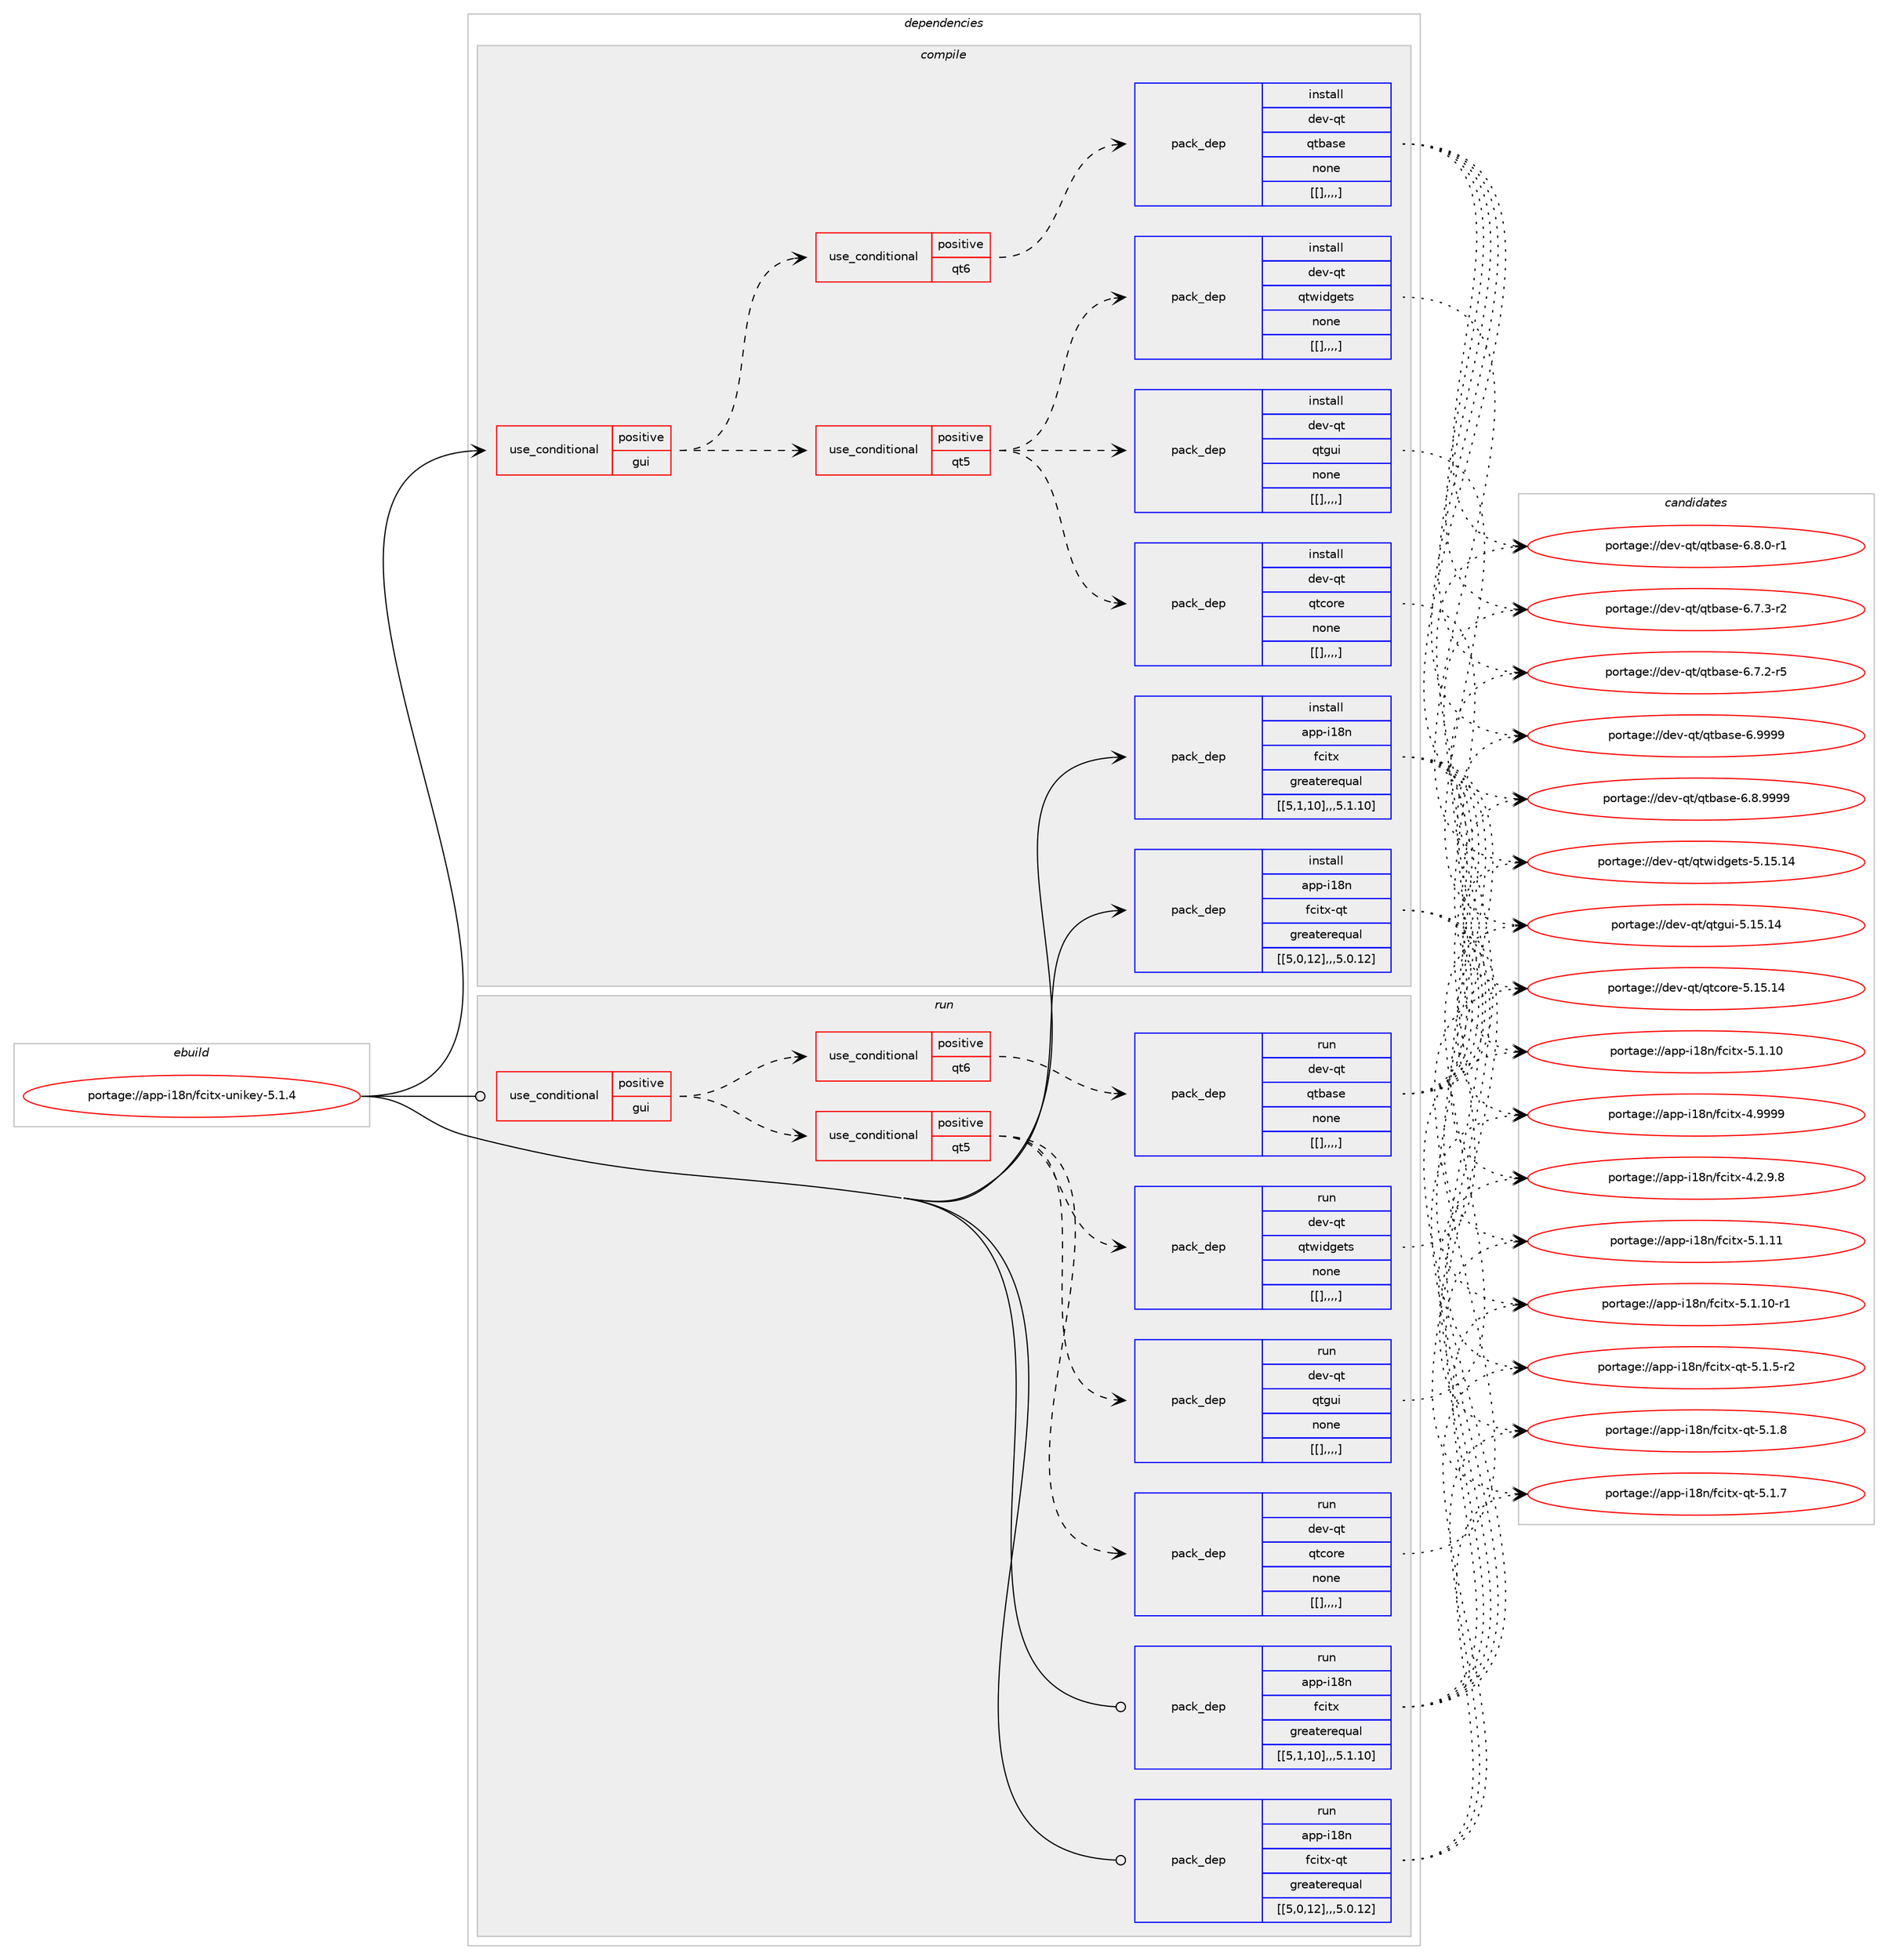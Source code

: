 digraph prolog {

# *************
# Graph options
# *************

newrank=true;
concentrate=true;
compound=true;
graph [rankdir=LR,fontname=Helvetica,fontsize=10,ranksep=1.5];#, ranksep=2.5, nodesep=0.2];
edge  [arrowhead=vee];
node  [fontname=Helvetica,fontsize=10];

# **********
# The ebuild
# **********

subgraph cluster_leftcol {
color=gray;
label=<<i>ebuild</i>>;
id [label="portage://app-i18n/fcitx-unikey-5.1.4", color=red, width=4, href="../app-i18n/fcitx-unikey-5.1.4.svg"];
}

# ****************
# The dependencies
# ****************

subgraph cluster_midcol {
color=gray;
label=<<i>dependencies</i>>;
subgraph cluster_compile {
fillcolor="#eeeeee";
style=filled;
label=<<i>compile</i>>;
subgraph cond11972 {
dependency39664 [label=<<TABLE BORDER="0" CELLBORDER="1" CELLSPACING="0" CELLPADDING="4"><TR><TD ROWSPAN="3" CELLPADDING="10">use_conditional</TD></TR><TR><TD>positive</TD></TR><TR><TD>gui</TD></TR></TABLE>>, shape=none, color=red];
subgraph cond11974 {
dependency39719 [label=<<TABLE BORDER="0" CELLBORDER="1" CELLSPACING="0" CELLPADDING="4"><TR><TD ROWSPAN="3" CELLPADDING="10">use_conditional</TD></TR><TR><TD>positive</TD></TR><TR><TD>qt5</TD></TR></TABLE>>, shape=none, color=red];
subgraph pack27329 {
dependency39774 [label=<<TABLE BORDER="0" CELLBORDER="1" CELLSPACING="0" CELLPADDING="4" WIDTH="220"><TR><TD ROWSPAN="6" CELLPADDING="30">pack_dep</TD></TR><TR><TD WIDTH="110">install</TD></TR><TR><TD>dev-qt</TD></TR><TR><TD>qtcore</TD></TR><TR><TD>none</TD></TR><TR><TD>[[],,,,]</TD></TR></TABLE>>, shape=none, color=blue];
}
dependency39719:e -> dependency39774:w [weight=20,style="dashed",arrowhead="vee"];
subgraph pack27391 {
dependency39812 [label=<<TABLE BORDER="0" CELLBORDER="1" CELLSPACING="0" CELLPADDING="4" WIDTH="220"><TR><TD ROWSPAN="6" CELLPADDING="30">pack_dep</TD></TR><TR><TD WIDTH="110">install</TD></TR><TR><TD>dev-qt</TD></TR><TR><TD>qtgui</TD></TR><TR><TD>none</TD></TR><TR><TD>[[],,,,]</TD></TR></TABLE>>, shape=none, color=blue];
}
dependency39719:e -> dependency39812:w [weight=20,style="dashed",arrowhead="vee"];
subgraph pack27404 {
dependency39830 [label=<<TABLE BORDER="0" CELLBORDER="1" CELLSPACING="0" CELLPADDING="4" WIDTH="220"><TR><TD ROWSPAN="6" CELLPADDING="30">pack_dep</TD></TR><TR><TD WIDTH="110">install</TD></TR><TR><TD>dev-qt</TD></TR><TR><TD>qtwidgets</TD></TR><TR><TD>none</TD></TR><TR><TD>[[],,,,]</TD></TR></TABLE>>, shape=none, color=blue];
}
dependency39719:e -> dependency39830:w [weight=20,style="dashed",arrowhead="vee"];
}
dependency39664:e -> dependency39719:w [weight=20,style="dashed",arrowhead="vee"];
subgraph cond12022 {
dependency39853 [label=<<TABLE BORDER="0" CELLBORDER="1" CELLSPACING="0" CELLPADDING="4"><TR><TD ROWSPAN="3" CELLPADDING="10">use_conditional</TD></TR><TR><TD>positive</TD></TR><TR><TD>qt6</TD></TR></TABLE>>, shape=none, color=red];
subgraph pack27427 {
dependency39874 [label=<<TABLE BORDER="0" CELLBORDER="1" CELLSPACING="0" CELLPADDING="4" WIDTH="220"><TR><TD ROWSPAN="6" CELLPADDING="30">pack_dep</TD></TR><TR><TD WIDTH="110">install</TD></TR><TR><TD>dev-qt</TD></TR><TR><TD>qtbase</TD></TR><TR><TD>none</TD></TR><TR><TD>[[],,,,]</TD></TR></TABLE>>, shape=none, color=blue];
}
dependency39853:e -> dependency39874:w [weight=20,style="dashed",arrowhead="vee"];
}
dependency39664:e -> dependency39853:w [weight=20,style="dashed",arrowhead="vee"];
}
id:e -> dependency39664:w [weight=20,style="solid",arrowhead="vee"];
subgraph pack27455 {
dependency39932 [label=<<TABLE BORDER="0" CELLBORDER="1" CELLSPACING="0" CELLPADDING="4" WIDTH="220"><TR><TD ROWSPAN="6" CELLPADDING="30">pack_dep</TD></TR><TR><TD WIDTH="110">install</TD></TR><TR><TD>app-i18n</TD></TR><TR><TD>fcitx</TD></TR><TR><TD>greaterequal</TD></TR><TR><TD>[[5,1,10],,,5.1.10]</TD></TR></TABLE>>, shape=none, color=blue];
}
id:e -> dependency39932:w [weight=20,style="solid",arrowhead="vee"];
subgraph pack27483 {
dependency39953 [label=<<TABLE BORDER="0" CELLBORDER="1" CELLSPACING="0" CELLPADDING="4" WIDTH="220"><TR><TD ROWSPAN="6" CELLPADDING="30">pack_dep</TD></TR><TR><TD WIDTH="110">install</TD></TR><TR><TD>app-i18n</TD></TR><TR><TD>fcitx-qt</TD></TR><TR><TD>greaterequal</TD></TR><TR><TD>[[5,0,12],,,5.0.12]</TD></TR></TABLE>>, shape=none, color=blue];
}
id:e -> dependency39953:w [weight=20,style="solid",arrowhead="vee"];
}
subgraph cluster_compileandrun {
fillcolor="#eeeeee";
style=filled;
label=<<i>compile and run</i>>;
}
subgraph cluster_run {
fillcolor="#eeeeee";
style=filled;
label=<<i>run</i>>;
subgraph cond12063 {
dependency40027 [label=<<TABLE BORDER="0" CELLBORDER="1" CELLSPACING="0" CELLPADDING="4"><TR><TD ROWSPAN="3" CELLPADDING="10">use_conditional</TD></TR><TR><TD>positive</TD></TR><TR><TD>gui</TD></TR></TABLE>>, shape=none, color=red];
subgraph cond12087 {
dependency40061 [label=<<TABLE BORDER="0" CELLBORDER="1" CELLSPACING="0" CELLPADDING="4"><TR><TD ROWSPAN="3" CELLPADDING="10">use_conditional</TD></TR><TR><TD>positive</TD></TR><TR><TD>qt5</TD></TR></TABLE>>, shape=none, color=red];
subgraph pack27567 {
dependency40063 [label=<<TABLE BORDER="0" CELLBORDER="1" CELLSPACING="0" CELLPADDING="4" WIDTH="220"><TR><TD ROWSPAN="6" CELLPADDING="30">pack_dep</TD></TR><TR><TD WIDTH="110">run</TD></TR><TR><TD>dev-qt</TD></TR><TR><TD>qtcore</TD></TR><TR><TD>none</TD></TR><TR><TD>[[],,,,]</TD></TR></TABLE>>, shape=none, color=blue];
}
dependency40061:e -> dependency40063:w [weight=20,style="dashed",arrowhead="vee"];
subgraph pack27581 {
dependency40086 [label=<<TABLE BORDER="0" CELLBORDER="1" CELLSPACING="0" CELLPADDING="4" WIDTH="220"><TR><TD ROWSPAN="6" CELLPADDING="30">pack_dep</TD></TR><TR><TD WIDTH="110">run</TD></TR><TR><TD>dev-qt</TD></TR><TR><TD>qtgui</TD></TR><TR><TD>none</TD></TR><TR><TD>[[],,,,]</TD></TR></TABLE>>, shape=none, color=blue];
}
dependency40061:e -> dependency40086:w [weight=20,style="dashed",arrowhead="vee"];
subgraph pack27585 {
dependency40090 [label=<<TABLE BORDER="0" CELLBORDER="1" CELLSPACING="0" CELLPADDING="4" WIDTH="220"><TR><TD ROWSPAN="6" CELLPADDING="30">pack_dep</TD></TR><TR><TD WIDTH="110">run</TD></TR><TR><TD>dev-qt</TD></TR><TR><TD>qtwidgets</TD></TR><TR><TD>none</TD></TR><TR><TD>[[],,,,]</TD></TR></TABLE>>, shape=none, color=blue];
}
dependency40061:e -> dependency40090:w [weight=20,style="dashed",arrowhead="vee"];
}
dependency40027:e -> dependency40061:w [weight=20,style="dashed",arrowhead="vee"];
subgraph cond12137 {
dependency40227 [label=<<TABLE BORDER="0" CELLBORDER="1" CELLSPACING="0" CELLPADDING="4"><TR><TD ROWSPAN="3" CELLPADDING="10">use_conditional</TD></TR><TR><TD>positive</TD></TR><TR><TD>qt6</TD></TR></TABLE>>, shape=none, color=red];
subgraph pack27672 {
dependency40229 [label=<<TABLE BORDER="0" CELLBORDER="1" CELLSPACING="0" CELLPADDING="4" WIDTH="220"><TR><TD ROWSPAN="6" CELLPADDING="30">pack_dep</TD></TR><TR><TD WIDTH="110">run</TD></TR><TR><TD>dev-qt</TD></TR><TR><TD>qtbase</TD></TR><TR><TD>none</TD></TR><TR><TD>[[],,,,]</TD></TR></TABLE>>, shape=none, color=blue];
}
dependency40227:e -> dependency40229:w [weight=20,style="dashed",arrowhead="vee"];
}
dependency40027:e -> dependency40227:w [weight=20,style="dashed",arrowhead="vee"];
}
id:e -> dependency40027:w [weight=20,style="solid",arrowhead="odot"];
subgraph pack27677 {
dependency40233 [label=<<TABLE BORDER="0" CELLBORDER="1" CELLSPACING="0" CELLPADDING="4" WIDTH="220"><TR><TD ROWSPAN="6" CELLPADDING="30">pack_dep</TD></TR><TR><TD WIDTH="110">run</TD></TR><TR><TD>app-i18n</TD></TR><TR><TD>fcitx</TD></TR><TR><TD>greaterequal</TD></TR><TR><TD>[[5,1,10],,,5.1.10]</TD></TR></TABLE>>, shape=none, color=blue];
}
id:e -> dependency40233:w [weight=20,style="solid",arrowhead="odot"];
subgraph pack27681 {
dependency40264 [label=<<TABLE BORDER="0" CELLBORDER="1" CELLSPACING="0" CELLPADDING="4" WIDTH="220"><TR><TD ROWSPAN="6" CELLPADDING="30">pack_dep</TD></TR><TR><TD WIDTH="110">run</TD></TR><TR><TD>app-i18n</TD></TR><TR><TD>fcitx-qt</TD></TR><TR><TD>greaterequal</TD></TR><TR><TD>[[5,0,12],,,5.0.12]</TD></TR></TABLE>>, shape=none, color=blue];
}
id:e -> dependency40264:w [weight=20,style="solid",arrowhead="odot"];
}
}

# **************
# The candidates
# **************

subgraph cluster_choices {
rank=same;
color=gray;
label=<<i>candidates</i>>;

subgraph choice24121 {
color=black;
nodesep=1;
choice1001011184511311647113116991111141014553464953464952 [label="portage://dev-qt/qtcore-5.15.14", color=red, width=4,href="../dev-qt/qtcore-5.15.14.svg"];
dependency39774:e -> choice1001011184511311647113116991111141014553464953464952:w [style=dotted,weight="100"];
}
subgraph choice24153 {
color=black;
nodesep=1;
choice10010111845113116471131161031171054553464953464952 [label="portage://dev-qt/qtgui-5.15.14", color=red, width=4,href="../dev-qt/qtgui-5.15.14.svg"];
dependency39812:e -> choice10010111845113116471131161031171054553464953464952:w [style=dotted,weight="100"];
}
subgraph choice24157 {
color=black;
nodesep=1;
choice10010111845113116471131161191051001031011161154553464953464952 [label="portage://dev-qt/qtwidgets-5.15.14", color=red, width=4,href="../dev-qt/qtwidgets-5.15.14.svg"];
dependency39830:e -> choice10010111845113116471131161191051001031011161154553464953464952:w [style=dotted,weight="100"];
}
subgraph choice24174 {
color=black;
nodesep=1;
choice1001011184511311647113116989711510145544657575757 [label="portage://dev-qt/qtbase-6.9999", color=red, width=4,href="../dev-qt/qtbase-6.9999.svg"];
choice10010111845113116471131169897115101455446564657575757 [label="portage://dev-qt/qtbase-6.8.9999", color=red, width=4,href="../dev-qt/qtbase-6.8.9999.svg"];
choice100101118451131164711311698971151014554465646484511449 [label="portage://dev-qt/qtbase-6.8.0-r1", color=red, width=4,href="../dev-qt/qtbase-6.8.0-r1.svg"];
choice100101118451131164711311698971151014554465546514511450 [label="portage://dev-qt/qtbase-6.7.3-r2", color=red, width=4,href="../dev-qt/qtbase-6.7.3-r2.svg"];
choice100101118451131164711311698971151014554465546504511453 [label="portage://dev-qt/qtbase-6.7.2-r5", color=red, width=4,href="../dev-qt/qtbase-6.7.2-r5.svg"];
dependency39874:e -> choice1001011184511311647113116989711510145544657575757:w [style=dotted,weight="100"];
dependency39874:e -> choice10010111845113116471131169897115101455446564657575757:w [style=dotted,weight="100"];
dependency39874:e -> choice100101118451131164711311698971151014554465646484511449:w [style=dotted,weight="100"];
dependency39874:e -> choice100101118451131164711311698971151014554465546514511450:w [style=dotted,weight="100"];
dependency39874:e -> choice100101118451131164711311698971151014554465546504511453:w [style=dotted,weight="100"];
}
subgraph choice24178 {
color=black;
nodesep=1;
choice97112112451054956110471029910511612045534649464949 [label="portage://app-i18n/fcitx-5.1.11", color=red, width=4,href="../app-i18n/fcitx-5.1.11.svg"];
choice971121124510549561104710299105116120455346494649484511449 [label="portage://app-i18n/fcitx-5.1.10-r1", color=red, width=4,href="../app-i18n/fcitx-5.1.10-r1.svg"];
choice97112112451054956110471029910511612045534649464948 [label="portage://app-i18n/fcitx-5.1.10", color=red, width=4,href="../app-i18n/fcitx-5.1.10.svg"];
choice97112112451054956110471029910511612045524657575757 [label="portage://app-i18n/fcitx-4.9999", color=red, width=4,href="../app-i18n/fcitx-4.9999.svg"];
choice9711211245105495611047102991051161204552465046574656 [label="portage://app-i18n/fcitx-4.2.9.8", color=red, width=4,href="../app-i18n/fcitx-4.2.9.8.svg"];
dependency39932:e -> choice97112112451054956110471029910511612045534649464949:w [style=dotted,weight="100"];
dependency39932:e -> choice971121124510549561104710299105116120455346494649484511449:w [style=dotted,weight="100"];
dependency39932:e -> choice97112112451054956110471029910511612045534649464948:w [style=dotted,weight="100"];
dependency39932:e -> choice97112112451054956110471029910511612045524657575757:w [style=dotted,weight="100"];
dependency39932:e -> choice9711211245105495611047102991051161204552465046574656:w [style=dotted,weight="100"];
}
subgraph choice24181 {
color=black;
nodesep=1;
choice97112112451054956110471029910511612045113116455346494656 [label="portage://app-i18n/fcitx-qt-5.1.8", color=red, width=4,href="../app-i18n/fcitx-qt-5.1.8.svg"];
choice97112112451054956110471029910511612045113116455346494655 [label="portage://app-i18n/fcitx-qt-5.1.7", color=red, width=4,href="../app-i18n/fcitx-qt-5.1.7.svg"];
choice971121124510549561104710299105116120451131164553464946534511450 [label="portage://app-i18n/fcitx-qt-5.1.5-r2", color=red, width=4,href="../app-i18n/fcitx-qt-5.1.5-r2.svg"];
dependency39953:e -> choice97112112451054956110471029910511612045113116455346494656:w [style=dotted,weight="100"];
dependency39953:e -> choice97112112451054956110471029910511612045113116455346494655:w [style=dotted,weight="100"];
dependency39953:e -> choice971121124510549561104710299105116120451131164553464946534511450:w [style=dotted,weight="100"];
}
subgraph choice24184 {
color=black;
nodesep=1;
choice1001011184511311647113116991111141014553464953464952 [label="portage://dev-qt/qtcore-5.15.14", color=red, width=4,href="../dev-qt/qtcore-5.15.14.svg"];
dependency40063:e -> choice1001011184511311647113116991111141014553464953464952:w [style=dotted,weight="100"];
}
subgraph choice24192 {
color=black;
nodesep=1;
choice10010111845113116471131161031171054553464953464952 [label="portage://dev-qt/qtgui-5.15.14", color=red, width=4,href="../dev-qt/qtgui-5.15.14.svg"];
dependency40086:e -> choice10010111845113116471131161031171054553464953464952:w [style=dotted,weight="100"];
}
subgraph choice24207 {
color=black;
nodesep=1;
choice10010111845113116471131161191051001031011161154553464953464952 [label="portage://dev-qt/qtwidgets-5.15.14", color=red, width=4,href="../dev-qt/qtwidgets-5.15.14.svg"];
dependency40090:e -> choice10010111845113116471131161191051001031011161154553464953464952:w [style=dotted,weight="100"];
}
subgraph choice24232 {
color=black;
nodesep=1;
choice1001011184511311647113116989711510145544657575757 [label="portage://dev-qt/qtbase-6.9999", color=red, width=4,href="../dev-qt/qtbase-6.9999.svg"];
choice10010111845113116471131169897115101455446564657575757 [label="portage://dev-qt/qtbase-6.8.9999", color=red, width=4,href="../dev-qt/qtbase-6.8.9999.svg"];
choice100101118451131164711311698971151014554465646484511449 [label="portage://dev-qt/qtbase-6.8.0-r1", color=red, width=4,href="../dev-qt/qtbase-6.8.0-r1.svg"];
choice100101118451131164711311698971151014554465546514511450 [label="portage://dev-qt/qtbase-6.7.3-r2", color=red, width=4,href="../dev-qt/qtbase-6.7.3-r2.svg"];
choice100101118451131164711311698971151014554465546504511453 [label="portage://dev-qt/qtbase-6.7.2-r5", color=red, width=4,href="../dev-qt/qtbase-6.7.2-r5.svg"];
dependency40229:e -> choice1001011184511311647113116989711510145544657575757:w [style=dotted,weight="100"];
dependency40229:e -> choice10010111845113116471131169897115101455446564657575757:w [style=dotted,weight="100"];
dependency40229:e -> choice100101118451131164711311698971151014554465646484511449:w [style=dotted,weight="100"];
dependency40229:e -> choice100101118451131164711311698971151014554465546514511450:w [style=dotted,weight="100"];
dependency40229:e -> choice100101118451131164711311698971151014554465546504511453:w [style=dotted,weight="100"];
}
subgraph choice24237 {
color=black;
nodesep=1;
choice97112112451054956110471029910511612045534649464949 [label="portage://app-i18n/fcitx-5.1.11", color=red, width=4,href="../app-i18n/fcitx-5.1.11.svg"];
choice971121124510549561104710299105116120455346494649484511449 [label="portage://app-i18n/fcitx-5.1.10-r1", color=red, width=4,href="../app-i18n/fcitx-5.1.10-r1.svg"];
choice97112112451054956110471029910511612045534649464948 [label="portage://app-i18n/fcitx-5.1.10", color=red, width=4,href="../app-i18n/fcitx-5.1.10.svg"];
choice97112112451054956110471029910511612045524657575757 [label="portage://app-i18n/fcitx-4.9999", color=red, width=4,href="../app-i18n/fcitx-4.9999.svg"];
choice9711211245105495611047102991051161204552465046574656 [label="portage://app-i18n/fcitx-4.2.9.8", color=red, width=4,href="../app-i18n/fcitx-4.2.9.8.svg"];
dependency40233:e -> choice97112112451054956110471029910511612045534649464949:w [style=dotted,weight="100"];
dependency40233:e -> choice971121124510549561104710299105116120455346494649484511449:w [style=dotted,weight="100"];
dependency40233:e -> choice97112112451054956110471029910511612045534649464948:w [style=dotted,weight="100"];
dependency40233:e -> choice97112112451054956110471029910511612045524657575757:w [style=dotted,weight="100"];
dependency40233:e -> choice9711211245105495611047102991051161204552465046574656:w [style=dotted,weight="100"];
}
subgraph choice24276 {
color=black;
nodesep=1;
choice97112112451054956110471029910511612045113116455346494656 [label="portage://app-i18n/fcitx-qt-5.1.8", color=red, width=4,href="../app-i18n/fcitx-qt-5.1.8.svg"];
choice97112112451054956110471029910511612045113116455346494655 [label="portage://app-i18n/fcitx-qt-5.1.7", color=red, width=4,href="../app-i18n/fcitx-qt-5.1.7.svg"];
choice971121124510549561104710299105116120451131164553464946534511450 [label="portage://app-i18n/fcitx-qt-5.1.5-r2", color=red, width=4,href="../app-i18n/fcitx-qt-5.1.5-r2.svg"];
dependency40264:e -> choice97112112451054956110471029910511612045113116455346494656:w [style=dotted,weight="100"];
dependency40264:e -> choice97112112451054956110471029910511612045113116455346494655:w [style=dotted,weight="100"];
dependency40264:e -> choice971121124510549561104710299105116120451131164553464946534511450:w [style=dotted,weight="100"];
}
}

}
